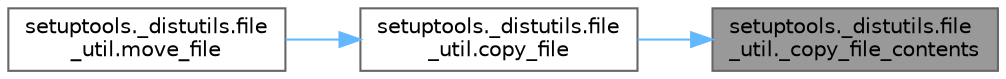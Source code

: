 digraph "setuptools._distutils.file_util._copy_file_contents"
{
 // LATEX_PDF_SIZE
  bgcolor="transparent";
  edge [fontname=Helvetica,fontsize=10,labelfontname=Helvetica,labelfontsize=10];
  node [fontname=Helvetica,fontsize=10,shape=box,height=0.2,width=0.4];
  rankdir="RL";
  Node1 [id="Node000001",label="setuptools._distutils.file\l_util._copy_file_contents",height=0.2,width=0.4,color="gray40", fillcolor="grey60", style="filled", fontcolor="black",tooltip=" "];
  Node1 -> Node2 [id="edge1_Node000001_Node000002",dir="back",color="steelblue1",style="solid",tooltip=" "];
  Node2 [id="Node000002",label="setuptools._distutils.file\l_util.copy_file",height=0.2,width=0.4,color="grey40", fillcolor="white", style="filled",URL="$namespacesetuptools_1_1__distutils_1_1file__util.html#a7eb2270e1a7f6d720fe68d2f6c25e7fa",tooltip=" "];
  Node2 -> Node3 [id="edge2_Node000002_Node000003",dir="back",color="steelblue1",style="solid",tooltip=" "];
  Node3 [id="Node000003",label="setuptools._distutils.file\l_util.move_file",height=0.2,width=0.4,color="grey40", fillcolor="white", style="filled",URL="$namespacesetuptools_1_1__distutils_1_1file__util.html#a5eea99fe14f30f7327cc4412669d94f6",tooltip=" "];
}
